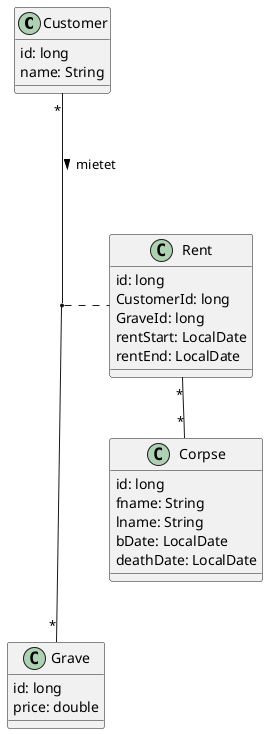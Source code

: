 @startuml

class Customer{
    id: long
    name: String
}

class Grave{
    id: long
    price: double
}

class Rent{
    id: long
    CustomerId: long
    GraveId: long
    rentStart: LocalDate
    rentEnd: LocalDate
}

class Corpse {
    id: long
    fname: String
    lname: String
    bDate: LocalDate
    deathDate: LocalDate
}

Customer "*"---"*" Grave: mietet >
Rent "*"--"*" Corpse
(Customer, Grave) .. Rent

@enduml